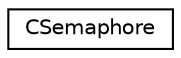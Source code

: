 digraph "Graphical Class Hierarchy"
{
 // LATEX_PDF_SIZE
  edge [fontname="Helvetica",fontsize="10",labelfontname="Helvetica",labelfontsize="10"];
  node [fontname="Helvetica",fontsize="10",shape=record];
  rankdir="LR";
  Node0 [label="CSemaphore",height=0.2,width=0.4,color="black", fillcolor="white", style="filled",URL="$class_c_semaphore.html",tooltip=" "];
}
